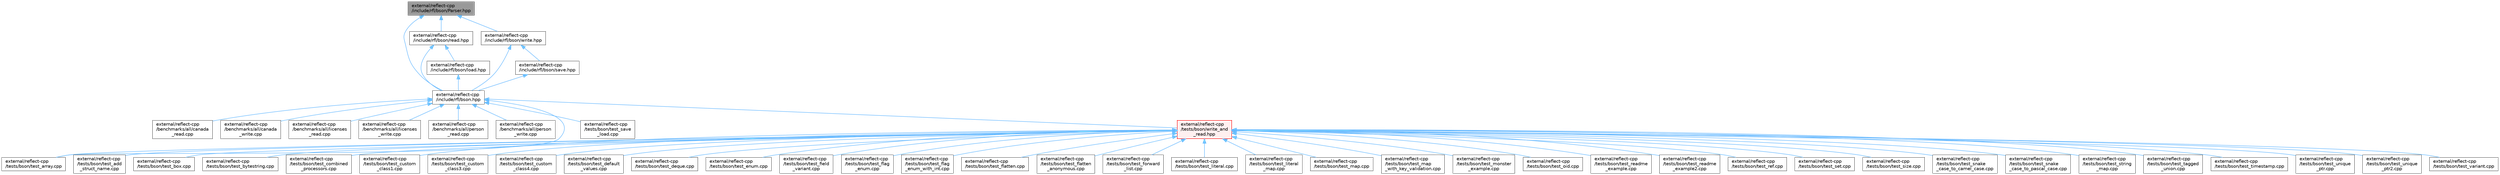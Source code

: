 digraph "external/reflect-cpp/include/rfl/bson/Parser.hpp"
{
 // LATEX_PDF_SIZE
  bgcolor="transparent";
  edge [fontname=Helvetica,fontsize=10,labelfontname=Helvetica,labelfontsize=10];
  node [fontname=Helvetica,fontsize=10,shape=box,height=0.2,width=0.4];
  Node1 [id="Node000001",label="external/reflect-cpp\l/include/rfl/bson/Parser.hpp",height=0.2,width=0.4,color="gray40", fillcolor="grey60", style="filled", fontcolor="black",tooltip=" "];
  Node1 -> Node2 [id="edge1_Node000001_Node000002",dir="back",color="steelblue1",style="solid",tooltip=" "];
  Node2 [id="Node000002",label="external/reflect-cpp\l/include/rfl/bson.hpp",height=0.2,width=0.4,color="grey40", fillcolor="white", style="filled",URL="$bson_8hpp.html",tooltip=" "];
  Node2 -> Node3 [id="edge2_Node000002_Node000003",dir="back",color="steelblue1",style="solid",tooltip=" "];
  Node3 [id="Node000003",label="external/reflect-cpp\l/benchmarks/all/canada\l_read.cpp",height=0.2,width=0.4,color="grey40", fillcolor="white", style="filled",URL="$canada__read_8cpp.html",tooltip=" "];
  Node2 -> Node4 [id="edge3_Node000002_Node000004",dir="back",color="steelblue1",style="solid",tooltip=" "];
  Node4 [id="Node000004",label="external/reflect-cpp\l/benchmarks/all/canada\l_write.cpp",height=0.2,width=0.4,color="grey40", fillcolor="white", style="filled",URL="$canada__write_8cpp.html",tooltip=" "];
  Node2 -> Node5 [id="edge4_Node000002_Node000005",dir="back",color="steelblue1",style="solid",tooltip=" "];
  Node5 [id="Node000005",label="external/reflect-cpp\l/benchmarks/all/licenses\l_read.cpp",height=0.2,width=0.4,color="grey40", fillcolor="white", style="filled",URL="$licenses__read_8cpp.html",tooltip=" "];
  Node2 -> Node6 [id="edge5_Node000002_Node000006",dir="back",color="steelblue1",style="solid",tooltip=" "];
  Node6 [id="Node000006",label="external/reflect-cpp\l/benchmarks/all/licenses\l_write.cpp",height=0.2,width=0.4,color="grey40", fillcolor="white", style="filled",URL="$licenses__write_8cpp.html",tooltip=" "];
  Node2 -> Node7 [id="edge6_Node000002_Node000007",dir="back",color="steelblue1",style="solid",tooltip=" "];
  Node7 [id="Node000007",label="external/reflect-cpp\l/benchmarks/all/person\l_read.cpp",height=0.2,width=0.4,color="grey40", fillcolor="white", style="filled",URL="$person__read_8cpp.html",tooltip=" "];
  Node2 -> Node8 [id="edge7_Node000002_Node000008",dir="back",color="steelblue1",style="solid",tooltip=" "];
  Node8 [id="Node000008",label="external/reflect-cpp\l/benchmarks/all/person\l_write.cpp",height=0.2,width=0.4,color="grey40", fillcolor="white", style="filled",URL="$person__write_8cpp.html",tooltip=" "];
  Node2 -> Node9 [id="edge8_Node000002_Node000009",dir="back",color="steelblue1",style="solid",tooltip=" "];
  Node9 [id="Node000009",label="external/reflect-cpp\l/tests/bson/test_array.cpp",height=0.2,width=0.4,color="grey40", fillcolor="white", style="filled",URL="$bson_2test__array_8cpp.html",tooltip=" "];
  Node2 -> Node10 [id="edge9_Node000002_Node000010",dir="back",color="steelblue1",style="solid",tooltip=" "];
  Node10 [id="Node000010",label="external/reflect-cpp\l/tests/bson/test_save\l_load.cpp",height=0.2,width=0.4,color="grey40", fillcolor="white", style="filled",URL="$bson_2test__save__load_8cpp.html",tooltip=" "];
  Node2 -> Node11 [id="edge10_Node000002_Node000011",dir="back",color="steelblue1",style="solid",tooltip=" "];
  Node11 [id="Node000011",label="external/reflect-cpp\l/tests/bson/write_and\l_read.hpp",height=0.2,width=0.4,color="red", fillcolor="#FFF0F0", style="filled",URL="$bson_2write__and__read_8hpp.html",tooltip=" "];
  Node11 -> Node12 [id="edge11_Node000011_Node000012",dir="back",color="steelblue1",style="solid",tooltip=" "];
  Node12 [id="Node000012",label="external/reflect-cpp\l/tests/bson/test_add\l_struct_name.cpp",height=0.2,width=0.4,color="grey40", fillcolor="white", style="filled",URL="$bson_2test__add__struct__name_8cpp.html",tooltip=" "];
  Node11 -> Node9 [id="edge12_Node000011_Node000009",dir="back",color="steelblue1",style="solid",tooltip=" "];
  Node11 -> Node13 [id="edge13_Node000011_Node000013",dir="back",color="steelblue1",style="solid",tooltip=" "];
  Node13 [id="Node000013",label="external/reflect-cpp\l/tests/bson/test_box.cpp",height=0.2,width=0.4,color="grey40", fillcolor="white", style="filled",URL="$bson_2test__box_8cpp.html",tooltip=" "];
  Node11 -> Node14 [id="edge14_Node000011_Node000014",dir="back",color="steelblue1",style="solid",tooltip=" "];
  Node14 [id="Node000014",label="external/reflect-cpp\l/tests/bson/test_bytestring.cpp",height=0.2,width=0.4,color="grey40", fillcolor="white", style="filled",URL="$bson_2test__bytestring_8cpp.html",tooltip=" "];
  Node11 -> Node15 [id="edge15_Node000011_Node000015",dir="back",color="steelblue1",style="solid",tooltip=" "];
  Node15 [id="Node000015",label="external/reflect-cpp\l/tests/bson/test_combined\l_processors.cpp",height=0.2,width=0.4,color="grey40", fillcolor="white", style="filled",URL="$bson_2test__combined__processors_8cpp.html",tooltip=" "];
  Node11 -> Node16 [id="edge16_Node000011_Node000016",dir="back",color="steelblue1",style="solid",tooltip=" "];
  Node16 [id="Node000016",label="external/reflect-cpp\l/tests/bson/test_custom\l_class1.cpp",height=0.2,width=0.4,color="grey40", fillcolor="white", style="filled",URL="$bson_2test__custom__class1_8cpp.html",tooltip=" "];
  Node11 -> Node17 [id="edge17_Node000011_Node000017",dir="back",color="steelblue1",style="solid",tooltip=" "];
  Node17 [id="Node000017",label="external/reflect-cpp\l/tests/bson/test_custom\l_class3.cpp",height=0.2,width=0.4,color="grey40", fillcolor="white", style="filled",URL="$bson_2test__custom__class3_8cpp.html",tooltip=" "];
  Node11 -> Node18 [id="edge18_Node000011_Node000018",dir="back",color="steelblue1",style="solid",tooltip=" "];
  Node18 [id="Node000018",label="external/reflect-cpp\l/tests/bson/test_custom\l_class4.cpp",height=0.2,width=0.4,color="grey40", fillcolor="white", style="filled",URL="$bson_2test__custom__class4_8cpp.html",tooltip=" "];
  Node11 -> Node19 [id="edge19_Node000011_Node000019",dir="back",color="steelblue1",style="solid",tooltip=" "];
  Node19 [id="Node000019",label="external/reflect-cpp\l/tests/bson/test_default\l_values.cpp",height=0.2,width=0.4,color="grey40", fillcolor="white", style="filled",URL="$bson_2test__default__values_8cpp.html",tooltip=" "];
  Node11 -> Node20 [id="edge20_Node000011_Node000020",dir="back",color="steelblue1",style="solid",tooltip=" "];
  Node20 [id="Node000020",label="external/reflect-cpp\l/tests/bson/test_deque.cpp",height=0.2,width=0.4,color="grey40", fillcolor="white", style="filled",URL="$bson_2test__deque_8cpp.html",tooltip=" "];
  Node11 -> Node21 [id="edge21_Node000011_Node000021",dir="back",color="steelblue1",style="solid",tooltip=" "];
  Node21 [id="Node000021",label="external/reflect-cpp\l/tests/bson/test_enum.cpp",height=0.2,width=0.4,color="grey40", fillcolor="white", style="filled",URL="$bson_2test__enum_8cpp.html",tooltip=" "];
  Node11 -> Node22 [id="edge22_Node000011_Node000022",dir="back",color="steelblue1",style="solid",tooltip=" "];
  Node22 [id="Node000022",label="external/reflect-cpp\l/tests/bson/test_field\l_variant.cpp",height=0.2,width=0.4,color="grey40", fillcolor="white", style="filled",URL="$bson_2test__field__variant_8cpp.html",tooltip=" "];
  Node11 -> Node23 [id="edge23_Node000011_Node000023",dir="back",color="steelblue1",style="solid",tooltip=" "];
  Node23 [id="Node000023",label="external/reflect-cpp\l/tests/bson/test_flag\l_enum.cpp",height=0.2,width=0.4,color="grey40", fillcolor="white", style="filled",URL="$bson_2test__flag__enum_8cpp.html",tooltip=" "];
  Node11 -> Node24 [id="edge24_Node000011_Node000024",dir="back",color="steelblue1",style="solid",tooltip=" "];
  Node24 [id="Node000024",label="external/reflect-cpp\l/tests/bson/test_flag\l_enum_with_int.cpp",height=0.2,width=0.4,color="grey40", fillcolor="white", style="filled",URL="$bson_2test__flag__enum__with__int_8cpp.html",tooltip=" "];
  Node11 -> Node25 [id="edge25_Node000011_Node000025",dir="back",color="steelblue1",style="solid",tooltip=" "];
  Node25 [id="Node000025",label="external/reflect-cpp\l/tests/bson/test_flatten.cpp",height=0.2,width=0.4,color="grey40", fillcolor="white", style="filled",URL="$bson_2test__flatten_8cpp.html",tooltip=" "];
  Node11 -> Node26 [id="edge26_Node000011_Node000026",dir="back",color="steelblue1",style="solid",tooltip=" "];
  Node26 [id="Node000026",label="external/reflect-cpp\l/tests/bson/test_flatten\l_anonymous.cpp",height=0.2,width=0.4,color="grey40", fillcolor="white", style="filled",URL="$bson_2test__flatten__anonymous_8cpp.html",tooltip=" "];
  Node11 -> Node27 [id="edge27_Node000011_Node000027",dir="back",color="steelblue1",style="solid",tooltip=" "];
  Node27 [id="Node000027",label="external/reflect-cpp\l/tests/bson/test_forward\l_list.cpp",height=0.2,width=0.4,color="grey40", fillcolor="white", style="filled",URL="$bson_2test__forward__list_8cpp.html",tooltip=" "];
  Node11 -> Node28 [id="edge28_Node000011_Node000028",dir="back",color="steelblue1",style="solid",tooltip=" "];
  Node28 [id="Node000028",label="external/reflect-cpp\l/tests/bson/test_literal.cpp",height=0.2,width=0.4,color="grey40", fillcolor="white", style="filled",URL="$bson_2test__literal_8cpp.html",tooltip=" "];
  Node11 -> Node29 [id="edge29_Node000011_Node000029",dir="back",color="steelblue1",style="solid",tooltip=" "];
  Node29 [id="Node000029",label="external/reflect-cpp\l/tests/bson/test_literal\l_map.cpp",height=0.2,width=0.4,color="grey40", fillcolor="white", style="filled",URL="$bson_2test__literal__map_8cpp.html",tooltip=" "];
  Node11 -> Node30 [id="edge30_Node000011_Node000030",dir="back",color="steelblue1",style="solid",tooltip=" "];
  Node30 [id="Node000030",label="external/reflect-cpp\l/tests/bson/test_map.cpp",height=0.2,width=0.4,color="grey40", fillcolor="white", style="filled",URL="$bson_2test__map_8cpp.html",tooltip=" "];
  Node11 -> Node31 [id="edge31_Node000011_Node000031",dir="back",color="steelblue1",style="solid",tooltip=" "];
  Node31 [id="Node000031",label="external/reflect-cpp\l/tests/bson/test_map\l_with_key_validation.cpp",height=0.2,width=0.4,color="grey40", fillcolor="white", style="filled",URL="$bson_2test__map__with__key__validation_8cpp.html",tooltip=" "];
  Node11 -> Node32 [id="edge32_Node000011_Node000032",dir="back",color="steelblue1",style="solid",tooltip=" "];
  Node32 [id="Node000032",label="external/reflect-cpp\l/tests/bson/test_monster\l_example.cpp",height=0.2,width=0.4,color="grey40", fillcolor="white", style="filled",URL="$bson_2test__monster__example_8cpp.html",tooltip=" "];
  Node11 -> Node33 [id="edge33_Node000011_Node000033",dir="back",color="steelblue1",style="solid",tooltip=" "];
  Node33 [id="Node000033",label="external/reflect-cpp\l/tests/bson/test_oid.cpp",height=0.2,width=0.4,color="grey40", fillcolor="white", style="filled",URL="$test__oid_8cpp.html",tooltip=" "];
  Node11 -> Node34 [id="edge34_Node000011_Node000034",dir="back",color="steelblue1",style="solid",tooltip=" "];
  Node34 [id="Node000034",label="external/reflect-cpp\l/tests/bson/test_readme\l_example.cpp",height=0.2,width=0.4,color="grey40", fillcolor="white", style="filled",URL="$bson_2test__readme__example_8cpp.html",tooltip=" "];
  Node11 -> Node35 [id="edge35_Node000011_Node000035",dir="back",color="steelblue1",style="solid",tooltip=" "];
  Node35 [id="Node000035",label="external/reflect-cpp\l/tests/bson/test_readme\l_example2.cpp",height=0.2,width=0.4,color="grey40", fillcolor="white", style="filled",URL="$bson_2test__readme__example2_8cpp.html",tooltip=" "];
  Node11 -> Node36 [id="edge36_Node000011_Node000036",dir="back",color="steelblue1",style="solid",tooltip=" "];
  Node36 [id="Node000036",label="external/reflect-cpp\l/tests/bson/test_ref.cpp",height=0.2,width=0.4,color="grey40", fillcolor="white", style="filled",URL="$bson_2test__ref_8cpp.html",tooltip=" "];
  Node11 -> Node37 [id="edge37_Node000011_Node000037",dir="back",color="steelblue1",style="solid",tooltip=" "];
  Node37 [id="Node000037",label="external/reflect-cpp\l/tests/bson/test_set.cpp",height=0.2,width=0.4,color="grey40", fillcolor="white", style="filled",URL="$bson_2test__set_8cpp.html",tooltip=" "];
  Node11 -> Node38 [id="edge38_Node000011_Node000038",dir="back",color="steelblue1",style="solid",tooltip=" "];
  Node38 [id="Node000038",label="external/reflect-cpp\l/tests/bson/test_size.cpp",height=0.2,width=0.4,color="grey40", fillcolor="white", style="filled",URL="$bson_2test__size_8cpp.html",tooltip=" "];
  Node11 -> Node39 [id="edge39_Node000011_Node000039",dir="back",color="steelblue1",style="solid",tooltip=" "];
  Node39 [id="Node000039",label="external/reflect-cpp\l/tests/bson/test_snake\l_case_to_camel_case.cpp",height=0.2,width=0.4,color="grey40", fillcolor="white", style="filled",URL="$bson_2test__snake__case__to__camel__case_8cpp.html",tooltip=" "];
  Node11 -> Node40 [id="edge40_Node000011_Node000040",dir="back",color="steelblue1",style="solid",tooltip=" "];
  Node40 [id="Node000040",label="external/reflect-cpp\l/tests/bson/test_snake\l_case_to_pascal_case.cpp",height=0.2,width=0.4,color="grey40", fillcolor="white", style="filled",URL="$bson_2test__snake__case__to__pascal__case_8cpp.html",tooltip=" "];
  Node11 -> Node41 [id="edge41_Node000011_Node000041",dir="back",color="steelblue1",style="solid",tooltip=" "];
  Node41 [id="Node000041",label="external/reflect-cpp\l/tests/bson/test_string\l_map.cpp",height=0.2,width=0.4,color="grey40", fillcolor="white", style="filled",URL="$bson_2test__string__map_8cpp.html",tooltip=" "];
  Node11 -> Node42 [id="edge42_Node000011_Node000042",dir="back",color="steelblue1",style="solid",tooltip=" "];
  Node42 [id="Node000042",label="external/reflect-cpp\l/tests/bson/test_tagged\l_union.cpp",height=0.2,width=0.4,color="grey40", fillcolor="white", style="filled",URL="$bson_2test__tagged__union_8cpp.html",tooltip=" "];
  Node11 -> Node43 [id="edge43_Node000011_Node000043",dir="back",color="steelblue1",style="solid",tooltip=" "];
  Node43 [id="Node000043",label="external/reflect-cpp\l/tests/bson/test_timestamp.cpp",height=0.2,width=0.4,color="grey40", fillcolor="white", style="filled",URL="$bson_2test__timestamp_8cpp.html",tooltip=" "];
  Node11 -> Node44 [id="edge44_Node000011_Node000044",dir="back",color="steelblue1",style="solid",tooltip=" "];
  Node44 [id="Node000044",label="external/reflect-cpp\l/tests/bson/test_unique\l_ptr.cpp",height=0.2,width=0.4,color="grey40", fillcolor="white", style="filled",URL="$bson_2test__unique__ptr_8cpp.html",tooltip=" "];
  Node11 -> Node45 [id="edge45_Node000011_Node000045",dir="back",color="steelblue1",style="solid",tooltip=" "];
  Node45 [id="Node000045",label="external/reflect-cpp\l/tests/bson/test_unique\l_ptr2.cpp",height=0.2,width=0.4,color="grey40", fillcolor="white", style="filled",URL="$bson_2test__unique__ptr2_8cpp.html",tooltip=" "];
  Node11 -> Node46 [id="edge46_Node000011_Node000046",dir="back",color="steelblue1",style="solid",tooltip=" "];
  Node46 [id="Node000046",label="external/reflect-cpp\l/tests/bson/test_variant.cpp",height=0.2,width=0.4,color="grey40", fillcolor="white", style="filled",URL="$bson_2test__variant_8cpp.html",tooltip=" "];
  Node1 -> Node48 [id="edge47_Node000001_Node000048",dir="back",color="steelblue1",style="solid",tooltip=" "];
  Node48 [id="Node000048",label="external/reflect-cpp\l/include/rfl/bson/read.hpp",height=0.2,width=0.4,color="grey40", fillcolor="white", style="filled",URL="$bson_2read_8hpp.html",tooltip=" "];
  Node48 -> Node2 [id="edge48_Node000048_Node000002",dir="back",color="steelblue1",style="solid",tooltip=" "];
  Node48 -> Node49 [id="edge49_Node000048_Node000049",dir="back",color="steelblue1",style="solid",tooltip=" "];
  Node49 [id="Node000049",label="external/reflect-cpp\l/include/rfl/bson/load.hpp",height=0.2,width=0.4,color="grey40", fillcolor="white", style="filled",URL="$bson_2load_8hpp.html",tooltip=" "];
  Node49 -> Node2 [id="edge50_Node000049_Node000002",dir="back",color="steelblue1",style="solid",tooltip=" "];
  Node1 -> Node50 [id="edge51_Node000001_Node000050",dir="back",color="steelblue1",style="solid",tooltip=" "];
  Node50 [id="Node000050",label="external/reflect-cpp\l/include/rfl/bson/write.hpp",height=0.2,width=0.4,color="grey40", fillcolor="white", style="filled",URL="$bson_2write_8hpp.html",tooltip=" "];
  Node50 -> Node2 [id="edge52_Node000050_Node000002",dir="back",color="steelblue1",style="solid",tooltip=" "];
  Node50 -> Node51 [id="edge53_Node000050_Node000051",dir="back",color="steelblue1",style="solid",tooltip=" "];
  Node51 [id="Node000051",label="external/reflect-cpp\l/include/rfl/bson/save.hpp",height=0.2,width=0.4,color="grey40", fillcolor="white", style="filled",URL="$bson_2save_8hpp.html",tooltip=" "];
  Node51 -> Node2 [id="edge54_Node000051_Node000002",dir="back",color="steelblue1",style="solid",tooltip=" "];
}
